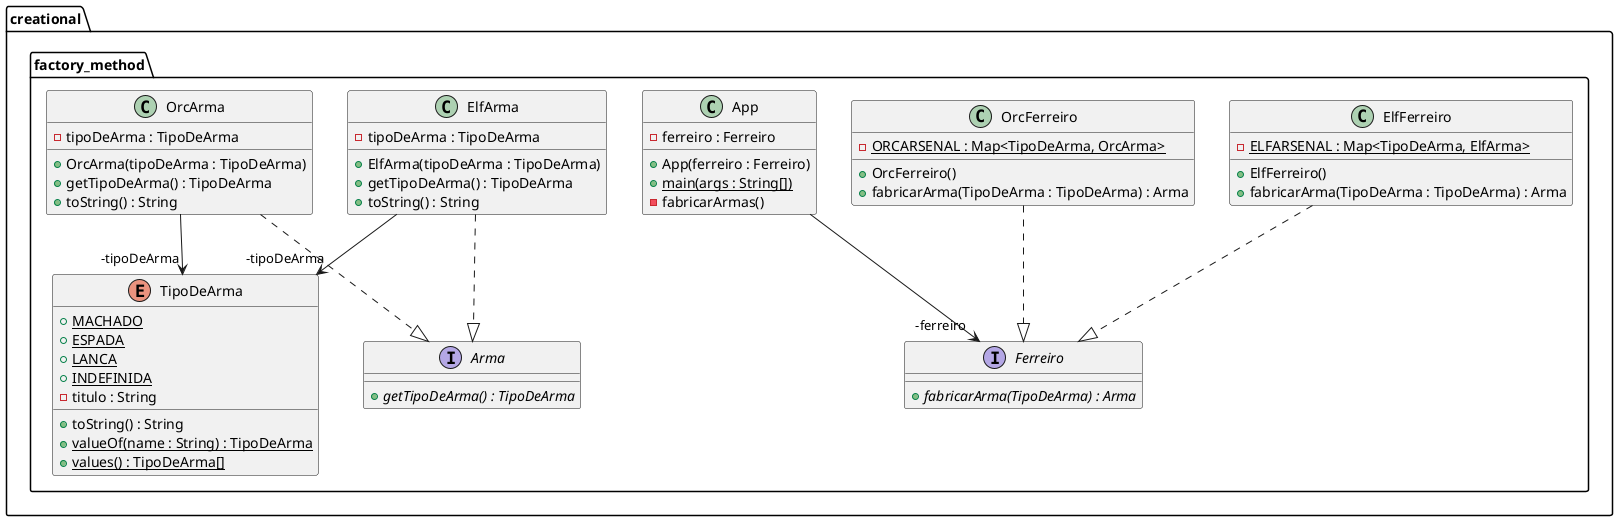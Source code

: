 @startuml
package creational.factory_method {
  class App {
    - ferreiro : Ferreiro
    + App(ferreiro : Ferreiro)
    + main(args : String[]) {static}
    - fabricarArmas()
  }
  interface Ferreiro {
    + fabricarArma(TipoDeArma) : Arma {abstract}
  }
  interface Arma {
    + getTipoDeArma() : TipoDeArma {abstract}
  }
  enum TipoDeArma {
    + MACHADO {static}
    + ESPADA {static}
    + LANCA {static}
    + INDEFINIDA {static}
    - titulo : String
    + toString() : String
    + valueOf(name : String) : TipoDeArma {static}
    + values() : TipoDeArma[] {static}
  }
  class ElfFerreiro {
    - ELFARSENAL : Map<TipoDeArma, ElfArma> {static}
    + ElfFerreiro()
    + fabricarArma(TipoDeArma : TipoDeArma) : Arma
  }
  class ElfArma {
    - tipoDeArma : TipoDeArma
    + ElfArma(tipoDeArma : TipoDeArma)
    + getTipoDeArma() : TipoDeArma
    + toString() : String
  }
  class OrcFerreiro {
    - ORCARSENAL : Map<TipoDeArma, OrcArma> {static}
    + OrcFerreiro()
    + fabricarArma(TipoDeArma : TipoDeArma) : Arma
  }
  class OrcArma {
    - tipoDeArma : TipoDeArma
    + OrcArma(tipoDeArma : TipoDeArma)
    + getTipoDeArma() : TipoDeArma
    + toString() : String
  }
}
ElfArma -->  "-tipoDeArma" TipoDeArma
OrcArma -->  "-tipoDeArma" TipoDeArma
App -->  "-ferreiro" Ferreiro
ElfFerreiro ..|> Ferreiro 
ElfArma ..|> Arma 
OrcFerreiro ..|> Ferreiro 
OrcArma ..|> Arma 
@enduml